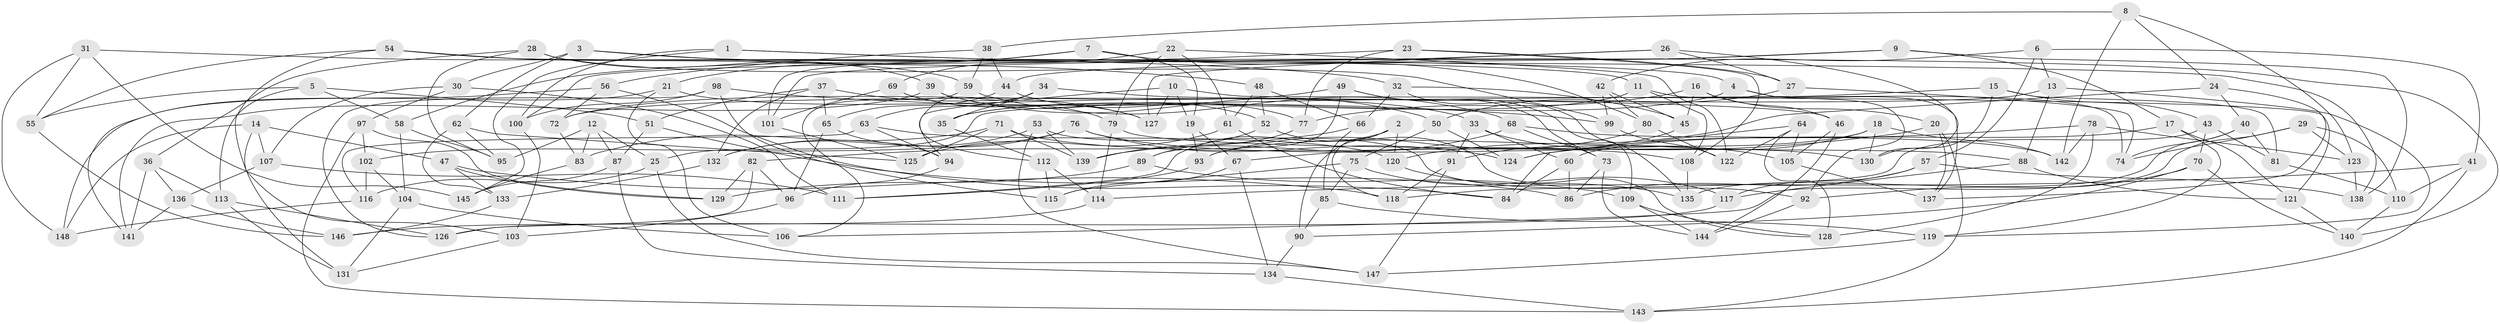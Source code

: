 // coarse degree distribution, {6: 0.33980582524271846, 4: 0.5436893203883495, 5: 0.08737864077669903, 3: 0.02912621359223301}
// Generated by graph-tools (version 1.1) at 2025/24/03/03/25 07:24:28]
// undirected, 148 vertices, 296 edges
graph export_dot {
graph [start="1"]
  node [color=gray90,style=filled];
  1;
  2;
  3;
  4;
  5;
  6;
  7;
  8;
  9;
  10;
  11;
  12;
  13;
  14;
  15;
  16;
  17;
  18;
  19;
  20;
  21;
  22;
  23;
  24;
  25;
  26;
  27;
  28;
  29;
  30;
  31;
  32;
  33;
  34;
  35;
  36;
  37;
  38;
  39;
  40;
  41;
  42;
  43;
  44;
  45;
  46;
  47;
  48;
  49;
  50;
  51;
  52;
  53;
  54;
  55;
  56;
  57;
  58;
  59;
  60;
  61;
  62;
  63;
  64;
  65;
  66;
  67;
  68;
  69;
  70;
  71;
  72;
  73;
  74;
  75;
  76;
  77;
  78;
  79;
  80;
  81;
  82;
  83;
  84;
  85;
  86;
  87;
  88;
  89;
  90;
  91;
  92;
  93;
  94;
  95;
  96;
  97;
  98;
  99;
  100;
  101;
  102;
  103;
  104;
  105;
  106;
  107;
  108;
  109;
  110;
  111;
  112;
  113;
  114;
  115;
  116;
  117;
  118;
  119;
  120;
  121;
  122;
  123;
  124;
  125;
  126;
  127;
  128;
  129;
  130;
  131;
  132;
  133;
  134;
  135;
  136;
  137;
  138;
  139;
  140;
  141;
  142;
  143;
  144;
  145;
  146;
  147;
  148;
  1 -- 4;
  1 -- 11;
  1 -- 145;
  1 -- 100;
  2 -- 118;
  2 -- 111;
  2 -- 120;
  2 -- 90;
  3 -- 48;
  3 -- 62;
  3 -- 140;
  3 -- 30;
  4 -- 35;
  4 -- 137;
  4 -- 92;
  5 -- 58;
  5 -- 113;
  5 -- 51;
  5 -- 55;
  6 -- 41;
  6 -- 57;
  6 -- 42;
  6 -- 13;
  7 -- 80;
  7 -- 19;
  7 -- 101;
  7 -- 21;
  8 -- 142;
  8 -- 123;
  8 -- 38;
  8 -- 24;
  9 -- 17;
  9 -- 138;
  9 -- 44;
  9 -- 100;
  10 -- 127;
  10 -- 121;
  10 -- 19;
  10 -- 94;
  11 -- 74;
  11 -- 108;
  11 -- 35;
  12 -- 25;
  12 -- 95;
  12 -- 83;
  12 -- 87;
  13 -- 88;
  13 -- 119;
  13 -- 72;
  14 -- 148;
  14 -- 107;
  14 -- 47;
  14 -- 131;
  15 -- 43;
  15 -- 25;
  15 -- 81;
  15 -- 130;
  16 -- 45;
  16 -- 77;
  16 -- 46;
  16 -- 20;
  17 -- 121;
  17 -- 119;
  17 -- 60;
  18 -- 130;
  18 -- 93;
  18 -- 142;
  18 -- 124;
  19 -- 93;
  19 -- 67;
  20 -- 143;
  20 -- 137;
  20 -- 67;
  21 -- 106;
  21 -- 148;
  21 -- 33;
  22 -- 69;
  22 -- 61;
  22 -- 122;
  22 -- 79;
  23 -- 27;
  23 -- 108;
  23 -- 58;
  23 -- 77;
  24 -- 137;
  24 -- 120;
  24 -- 40;
  25 -- 116;
  25 -- 147;
  26 -- 130;
  26 -- 127;
  26 -- 101;
  26 -- 27;
  27 -- 50;
  27 -- 74;
  28 -- 95;
  28 -- 99;
  28 -- 39;
  28 -- 36;
  29 -- 74;
  29 -- 110;
  29 -- 123;
  29 -- 117;
  30 -- 111;
  30 -- 97;
  30 -- 107;
  31 -- 32;
  31 -- 148;
  31 -- 55;
  31 -- 145;
  32 -- 135;
  32 -- 45;
  32 -- 66;
  33 -- 91;
  33 -- 105;
  33 -- 60;
  34 -- 112;
  34 -- 63;
  34 -- 46;
  34 -- 35;
  35 -- 112;
  36 -- 136;
  36 -- 141;
  36 -- 113;
  37 -- 65;
  37 -- 127;
  37 -- 51;
  37 -- 132;
  38 -- 44;
  38 -- 59;
  38 -- 56;
  39 -- 141;
  39 -- 52;
  39 -- 50;
  40 -- 135;
  40 -- 81;
  40 -- 74;
  41 -- 110;
  41 -- 143;
  41 -- 114;
  42 -- 80;
  42 -- 45;
  42 -- 99;
  43 -- 81;
  43 -- 118;
  43 -- 70;
  44 -- 77;
  44 -- 65;
  45 -- 91;
  46 -- 144;
  46 -- 105;
  47 -- 129;
  47 -- 118;
  47 -- 133;
  48 -- 52;
  48 -- 66;
  48 -- 61;
  49 -- 72;
  49 -- 89;
  49 -- 109;
  49 -- 73;
  50 -- 75;
  50 -- 124;
  51 -- 87;
  51 -- 86;
  52 -- 128;
  52 -- 139;
  53 -- 132;
  53 -- 139;
  53 -- 147;
  53 -- 92;
  54 -- 138;
  54 -- 55;
  54 -- 103;
  54 -- 59;
  55 -- 146;
  56 -- 72;
  56 -- 84;
  56 -- 141;
  57 -- 138;
  57 -- 86;
  57 -- 117;
  58 -- 95;
  58 -- 104;
  59 -- 68;
  59 -- 106;
  60 -- 84;
  60 -- 86;
  61 -- 125;
  61 -- 84;
  62 -- 95;
  62 -- 125;
  62 -- 133;
  63 -- 120;
  63 -- 116;
  63 -- 94;
  64 -- 84;
  64 -- 128;
  64 -- 105;
  64 -- 122;
  65 -- 94;
  65 -- 96;
  66 -- 82;
  66 -- 85;
  67 -- 115;
  67 -- 134;
  68 -- 73;
  68 -- 142;
  68 -- 139;
  69 -- 79;
  69 -- 127;
  69 -- 101;
  70 -- 92;
  70 -- 140;
  70 -- 90;
  71 -- 125;
  71 -- 139;
  71 -- 83;
  71 -- 108;
  72 -- 83;
  73 -- 86;
  73 -- 144;
  75 -- 115;
  75 -- 117;
  75 -- 85;
  76 -- 130;
  76 -- 132;
  76 -- 102;
  76 -- 124;
  77 -- 89;
  78 -- 124;
  78 -- 142;
  78 -- 128;
  78 -- 123;
  79 -- 88;
  79 -- 114;
  80 -- 93;
  80 -- 122;
  81 -- 110;
  82 -- 96;
  82 -- 129;
  82 -- 126;
  83 -- 145;
  85 -- 90;
  85 -- 119;
  87 -- 145;
  87 -- 134;
  88 -- 106;
  88 -- 121;
  89 -- 129;
  89 -- 109;
  90 -- 134;
  91 -- 147;
  91 -- 118;
  92 -- 144;
  93 -- 111;
  94 -- 96;
  96 -- 103;
  97 -- 143;
  97 -- 102;
  97 -- 129;
  98 -- 126;
  98 -- 99;
  98 -- 100;
  98 -- 115;
  99 -- 122;
  100 -- 103;
  101 -- 125;
  102 -- 104;
  102 -- 116;
  103 -- 131;
  104 -- 131;
  104 -- 106;
  105 -- 137;
  107 -- 136;
  107 -- 111;
  108 -- 135;
  109 -- 144;
  109 -- 128;
  110 -- 140;
  112 -- 115;
  112 -- 114;
  113 -- 131;
  113 -- 126;
  114 -- 146;
  116 -- 148;
  117 -- 126;
  119 -- 147;
  120 -- 135;
  121 -- 140;
  123 -- 138;
  132 -- 133;
  133 -- 146;
  134 -- 143;
  136 -- 146;
  136 -- 141;
}
